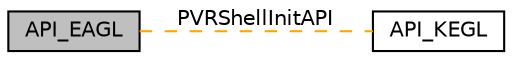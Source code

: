 digraph "API_EAGL"
{
  edge [fontname="Helvetica",fontsize="10",labelfontname="Helvetica",labelfontsize="10"];
  node [fontname="Helvetica",fontsize="10",shape=record];
  rankdir=LR;
  Node0 [label="API_EAGL",height=0.2,width=0.4,color="black", fillcolor="grey75", style="filled", fontcolor="black"];
  Node1 [label="API_KEGL",height=0.2,width=0.4,color="black", fillcolor="white", style="filled",URL="$group___a_p_i___k_e_g_l.html",tooltip="KEGL API. "];
  Node0->Node1 [shape=plaintext, label="PVRShellInitAPI", color="orange", dir="none", style="dashed"];
}
